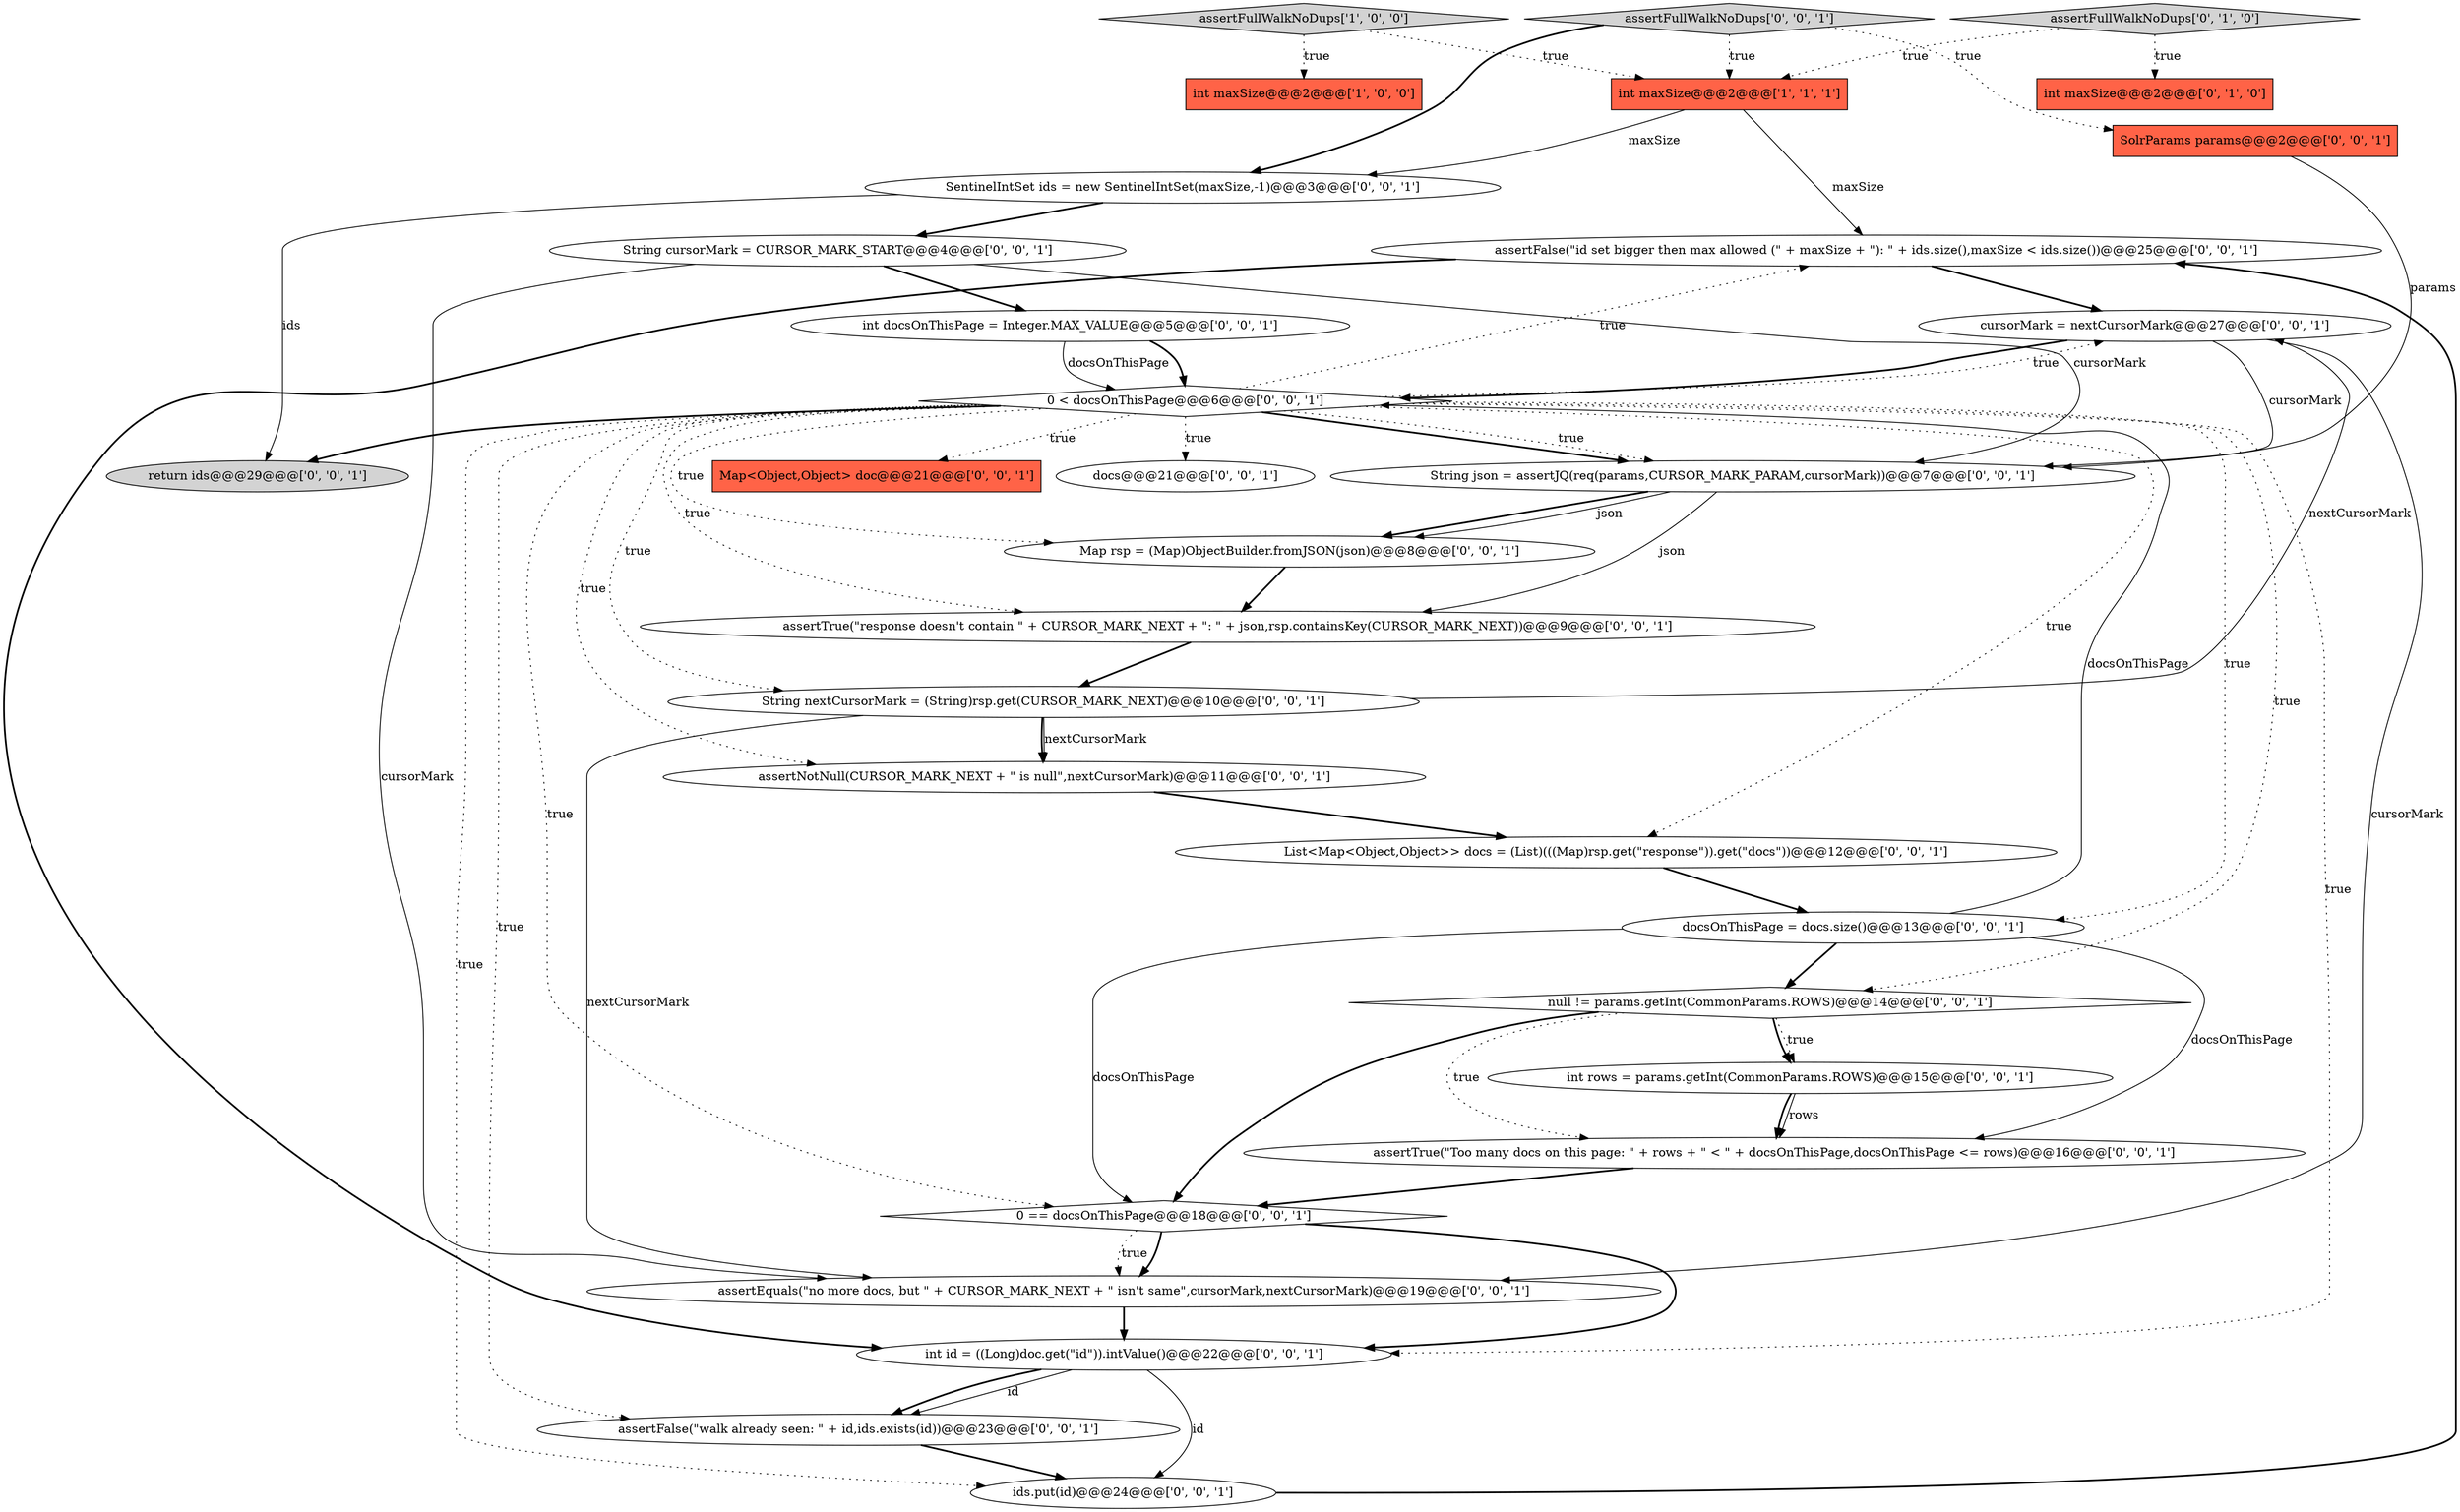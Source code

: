digraph {
0 [style = filled, label = "int maxSize@@@2@@@['1', '0', '0']", fillcolor = tomato, shape = box image = "AAA0AAABBB1BBB"];
11 [style = filled, label = "0 < docsOnThisPage@@@6@@@['0', '0', '1']", fillcolor = white, shape = diamond image = "AAA0AAABBB3BBB"];
7 [style = filled, label = "cursorMark = nextCursorMark@@@27@@@['0', '0', '1']", fillcolor = white, shape = ellipse image = "AAA0AAABBB3BBB"];
22 [style = filled, label = "Map rsp = (Map)ObjectBuilder.fromJSON(json)@@@8@@@['0', '0', '1']", fillcolor = white, shape = ellipse image = "AAA0AAABBB3BBB"];
28 [style = filled, label = "assertFullWalkNoDups['0', '0', '1']", fillcolor = lightgray, shape = diamond image = "AAA0AAABBB3BBB"];
5 [style = filled, label = "assertFalse(\"id set bigger then max allowed (\" + maxSize + \"): \" + ids.size(),maxSize < ids.size())@@@25@@@['0', '0', '1']", fillcolor = white, shape = ellipse image = "AAA0AAABBB3BBB"];
2 [style = filled, label = "assertFullWalkNoDups['1', '0', '0']", fillcolor = lightgray, shape = diamond image = "AAA0AAABBB1BBB"];
1 [style = filled, label = "int maxSize@@@2@@@['1', '1', '1']", fillcolor = tomato, shape = box image = "AAA0AAABBB1BBB"];
13 [style = filled, label = "null != params.getInt(CommonParams.ROWS)@@@14@@@['0', '0', '1']", fillcolor = white, shape = diamond image = "AAA0AAABBB3BBB"];
17 [style = filled, label = "Map<Object,Object> doc@@@21@@@['0', '0', '1']", fillcolor = tomato, shape = box image = "AAA0AAABBB3BBB"];
10 [style = filled, label = "SolrParams params@@@2@@@['0', '0', '1']", fillcolor = tomato, shape = box image = "AAA0AAABBB3BBB"];
15 [style = filled, label = "String cursorMark = CURSOR_MARK_START@@@4@@@['0', '0', '1']", fillcolor = white, shape = ellipse image = "AAA0AAABBB3BBB"];
4 [style = filled, label = "int maxSize@@@2@@@['0', '1', '0']", fillcolor = tomato, shape = box image = "AAA0AAABBB2BBB"];
24 [style = filled, label = "docs@@@21@@@['0', '0', '1']", fillcolor = white, shape = ellipse image = "AAA0AAABBB3BBB"];
25 [style = filled, label = "int docsOnThisPage = Integer.MAX_VALUE@@@5@@@['0', '0', '1']", fillcolor = white, shape = ellipse image = "AAA0AAABBB3BBB"];
14 [style = filled, label = "assertFalse(\"walk already seen: \" + id,ids.exists(id))@@@23@@@['0', '0', '1']", fillcolor = white, shape = ellipse image = "AAA0AAABBB3BBB"];
18 [style = filled, label = "int id = ((Long)doc.get(\"id\")).intValue()@@@22@@@['0', '0', '1']", fillcolor = white, shape = ellipse image = "AAA0AAABBB3BBB"];
27 [style = filled, label = "assertTrue(\"Too many docs on this page: \" + rows + \" < \" + docsOnThisPage,docsOnThisPage <= rows)@@@16@@@['0', '0', '1']", fillcolor = white, shape = ellipse image = "AAA0AAABBB3BBB"];
16 [style = filled, label = "assertNotNull(CURSOR_MARK_NEXT + \" is null\",nextCursorMark)@@@11@@@['0', '0', '1']", fillcolor = white, shape = ellipse image = "AAA0AAABBB3BBB"];
6 [style = filled, label = "0 == docsOnThisPage@@@18@@@['0', '0', '1']", fillcolor = white, shape = diamond image = "AAA0AAABBB3BBB"];
9 [style = filled, label = "docsOnThisPage = docs.size()@@@13@@@['0', '0', '1']", fillcolor = white, shape = ellipse image = "AAA0AAABBB3BBB"];
29 [style = filled, label = "int rows = params.getInt(CommonParams.ROWS)@@@15@@@['0', '0', '1']", fillcolor = white, shape = ellipse image = "AAA0AAABBB3BBB"];
8 [style = filled, label = "ids.put(id)@@@24@@@['0', '0', '1']", fillcolor = white, shape = ellipse image = "AAA0AAABBB3BBB"];
30 [style = filled, label = "return ids@@@29@@@['0', '0', '1']", fillcolor = lightgray, shape = ellipse image = "AAA0AAABBB3BBB"];
19 [style = filled, label = "SentinelIntSet ids = new SentinelIntSet(maxSize,-1)@@@3@@@['0', '0', '1']", fillcolor = white, shape = ellipse image = "AAA0AAABBB3BBB"];
21 [style = filled, label = "assertTrue(\"response doesn't contain \" + CURSOR_MARK_NEXT + \": \" + json,rsp.containsKey(CURSOR_MARK_NEXT))@@@9@@@['0', '0', '1']", fillcolor = white, shape = ellipse image = "AAA0AAABBB3BBB"];
26 [style = filled, label = "assertEquals(\"no more docs, but \" + CURSOR_MARK_NEXT + \" isn't same\",cursorMark,nextCursorMark)@@@19@@@['0', '0', '1']", fillcolor = white, shape = ellipse image = "AAA0AAABBB3BBB"];
20 [style = filled, label = "List<Map<Object,Object>> docs = (List)(((Map)rsp.get(\"response\")).get(\"docs\"))@@@12@@@['0', '0', '1']", fillcolor = white, shape = ellipse image = "AAA0AAABBB3BBB"];
3 [style = filled, label = "assertFullWalkNoDups['0', '1', '0']", fillcolor = lightgray, shape = diamond image = "AAA0AAABBB2BBB"];
23 [style = filled, label = "String nextCursorMark = (String)rsp.get(CURSOR_MARK_NEXT)@@@10@@@['0', '0', '1']", fillcolor = white, shape = ellipse image = "AAA0AAABBB3BBB"];
12 [style = filled, label = "String json = assertJQ(req(params,CURSOR_MARK_PARAM,cursorMark))@@@7@@@['0', '0', '1']", fillcolor = white, shape = ellipse image = "AAA0AAABBB3BBB"];
11->23 [style = dotted, label="true"];
11->9 [style = dotted, label="true"];
13->29 [style = dotted, label="true"];
6->18 [style = bold, label=""];
29->27 [style = bold, label=""];
26->18 [style = bold, label=""];
29->27 [style = solid, label="rows"];
11->12 [style = bold, label=""];
9->6 [style = solid, label="docsOnThisPage"];
11->24 [style = dotted, label="true"];
8->5 [style = bold, label=""];
11->12 [style = dotted, label="true"];
3->1 [style = dotted, label="true"];
6->26 [style = bold, label=""];
19->30 [style = solid, label="ids"];
9->27 [style = solid, label="docsOnThisPage"];
7->26 [style = solid, label="cursorMark"];
9->13 [style = bold, label=""];
6->26 [style = dotted, label="true"];
15->26 [style = solid, label="cursorMark"];
19->15 [style = bold, label=""];
23->16 [style = bold, label=""];
13->6 [style = bold, label=""];
28->19 [style = bold, label=""];
11->7 [style = dotted, label="true"];
23->7 [style = solid, label="nextCursorMark"];
11->21 [style = dotted, label="true"];
18->14 [style = solid, label="id"];
7->11 [style = bold, label=""];
18->8 [style = solid, label="id"];
11->17 [style = dotted, label="true"];
12->22 [style = bold, label=""];
7->12 [style = solid, label="cursorMark"];
25->11 [style = bold, label=""];
11->16 [style = dotted, label="true"];
11->30 [style = bold, label=""];
2->1 [style = dotted, label="true"];
28->10 [style = dotted, label="true"];
1->5 [style = solid, label="maxSize"];
11->8 [style = dotted, label="true"];
10->12 [style = solid, label="params"];
28->1 [style = dotted, label="true"];
15->12 [style = solid, label="cursorMark"];
23->26 [style = solid, label="nextCursorMark"];
11->14 [style = dotted, label="true"];
3->4 [style = dotted, label="true"];
11->6 [style = dotted, label="true"];
23->16 [style = solid, label="nextCursorMark"];
13->29 [style = bold, label=""];
12->21 [style = solid, label="json"];
11->18 [style = dotted, label="true"];
14->8 [style = bold, label=""];
11->20 [style = dotted, label="true"];
5->18 [style = bold, label=""];
13->27 [style = dotted, label="true"];
16->20 [style = bold, label=""];
12->22 [style = solid, label="json"];
27->6 [style = bold, label=""];
22->21 [style = bold, label=""];
20->9 [style = bold, label=""];
2->0 [style = dotted, label="true"];
11->22 [style = dotted, label="true"];
11->13 [style = dotted, label="true"];
15->25 [style = bold, label=""];
21->23 [style = bold, label=""];
18->14 [style = bold, label=""];
9->11 [style = solid, label="docsOnThisPage"];
5->7 [style = bold, label=""];
25->11 [style = solid, label="docsOnThisPage"];
1->19 [style = solid, label="maxSize"];
11->5 [style = dotted, label="true"];
}
